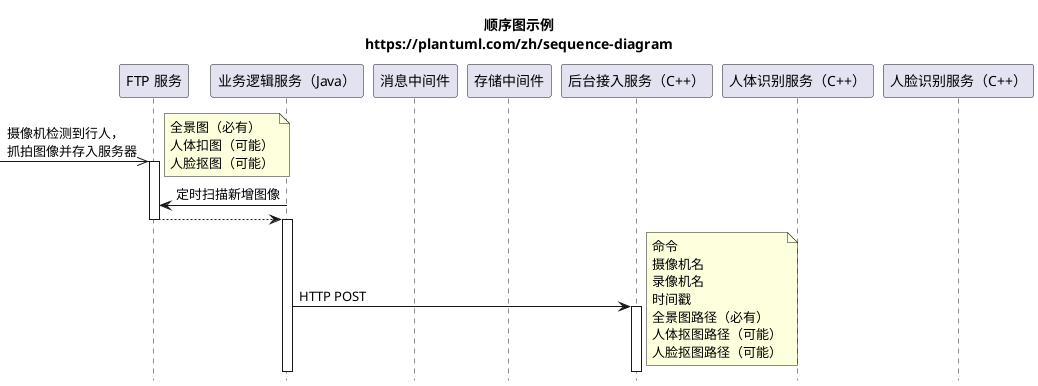 @startuml

title
  顺序图示例
  https://plantuml.com/zh/sequence-diagram
end title

hide footbox

participant "FTP 服务" as FtpService
participant "业务逻辑服务（Java）" as BusinessLogicService
participant "消息中间件" as MessageMiddleware
participant "存储中间件" as StorageMiddleware
participant "后台接入服务（C++）" as BackgroundAccessService
participant "人体识别服务（C++）" as BodyRecognitionService
participant "人脸识别服务（C++）" as FaceRecognitionService

[->> FtpService: 摄像机检测到行人，\n抓拍图像并存入服务器
note right
  全景图（必有）
  人体扣图（可能）
  人脸抠图（可能）
end note
activate FtpService

FtpService <- BusinessLogicService: 定时扫描新增图像

FtpService --> BusinessLogicService
deactivate FtpService
activate BusinessLogicService

BusinessLogicService -> BackgroundAccessService: HTTP POST
note right
  命令
  摄像机名
  录像机名
  时间戳
  全景图路径（必有）
  人体抠图路径（可能）
  人脸抠图路径（可能）
end note
activate BackgroundAccessService

@enduml
